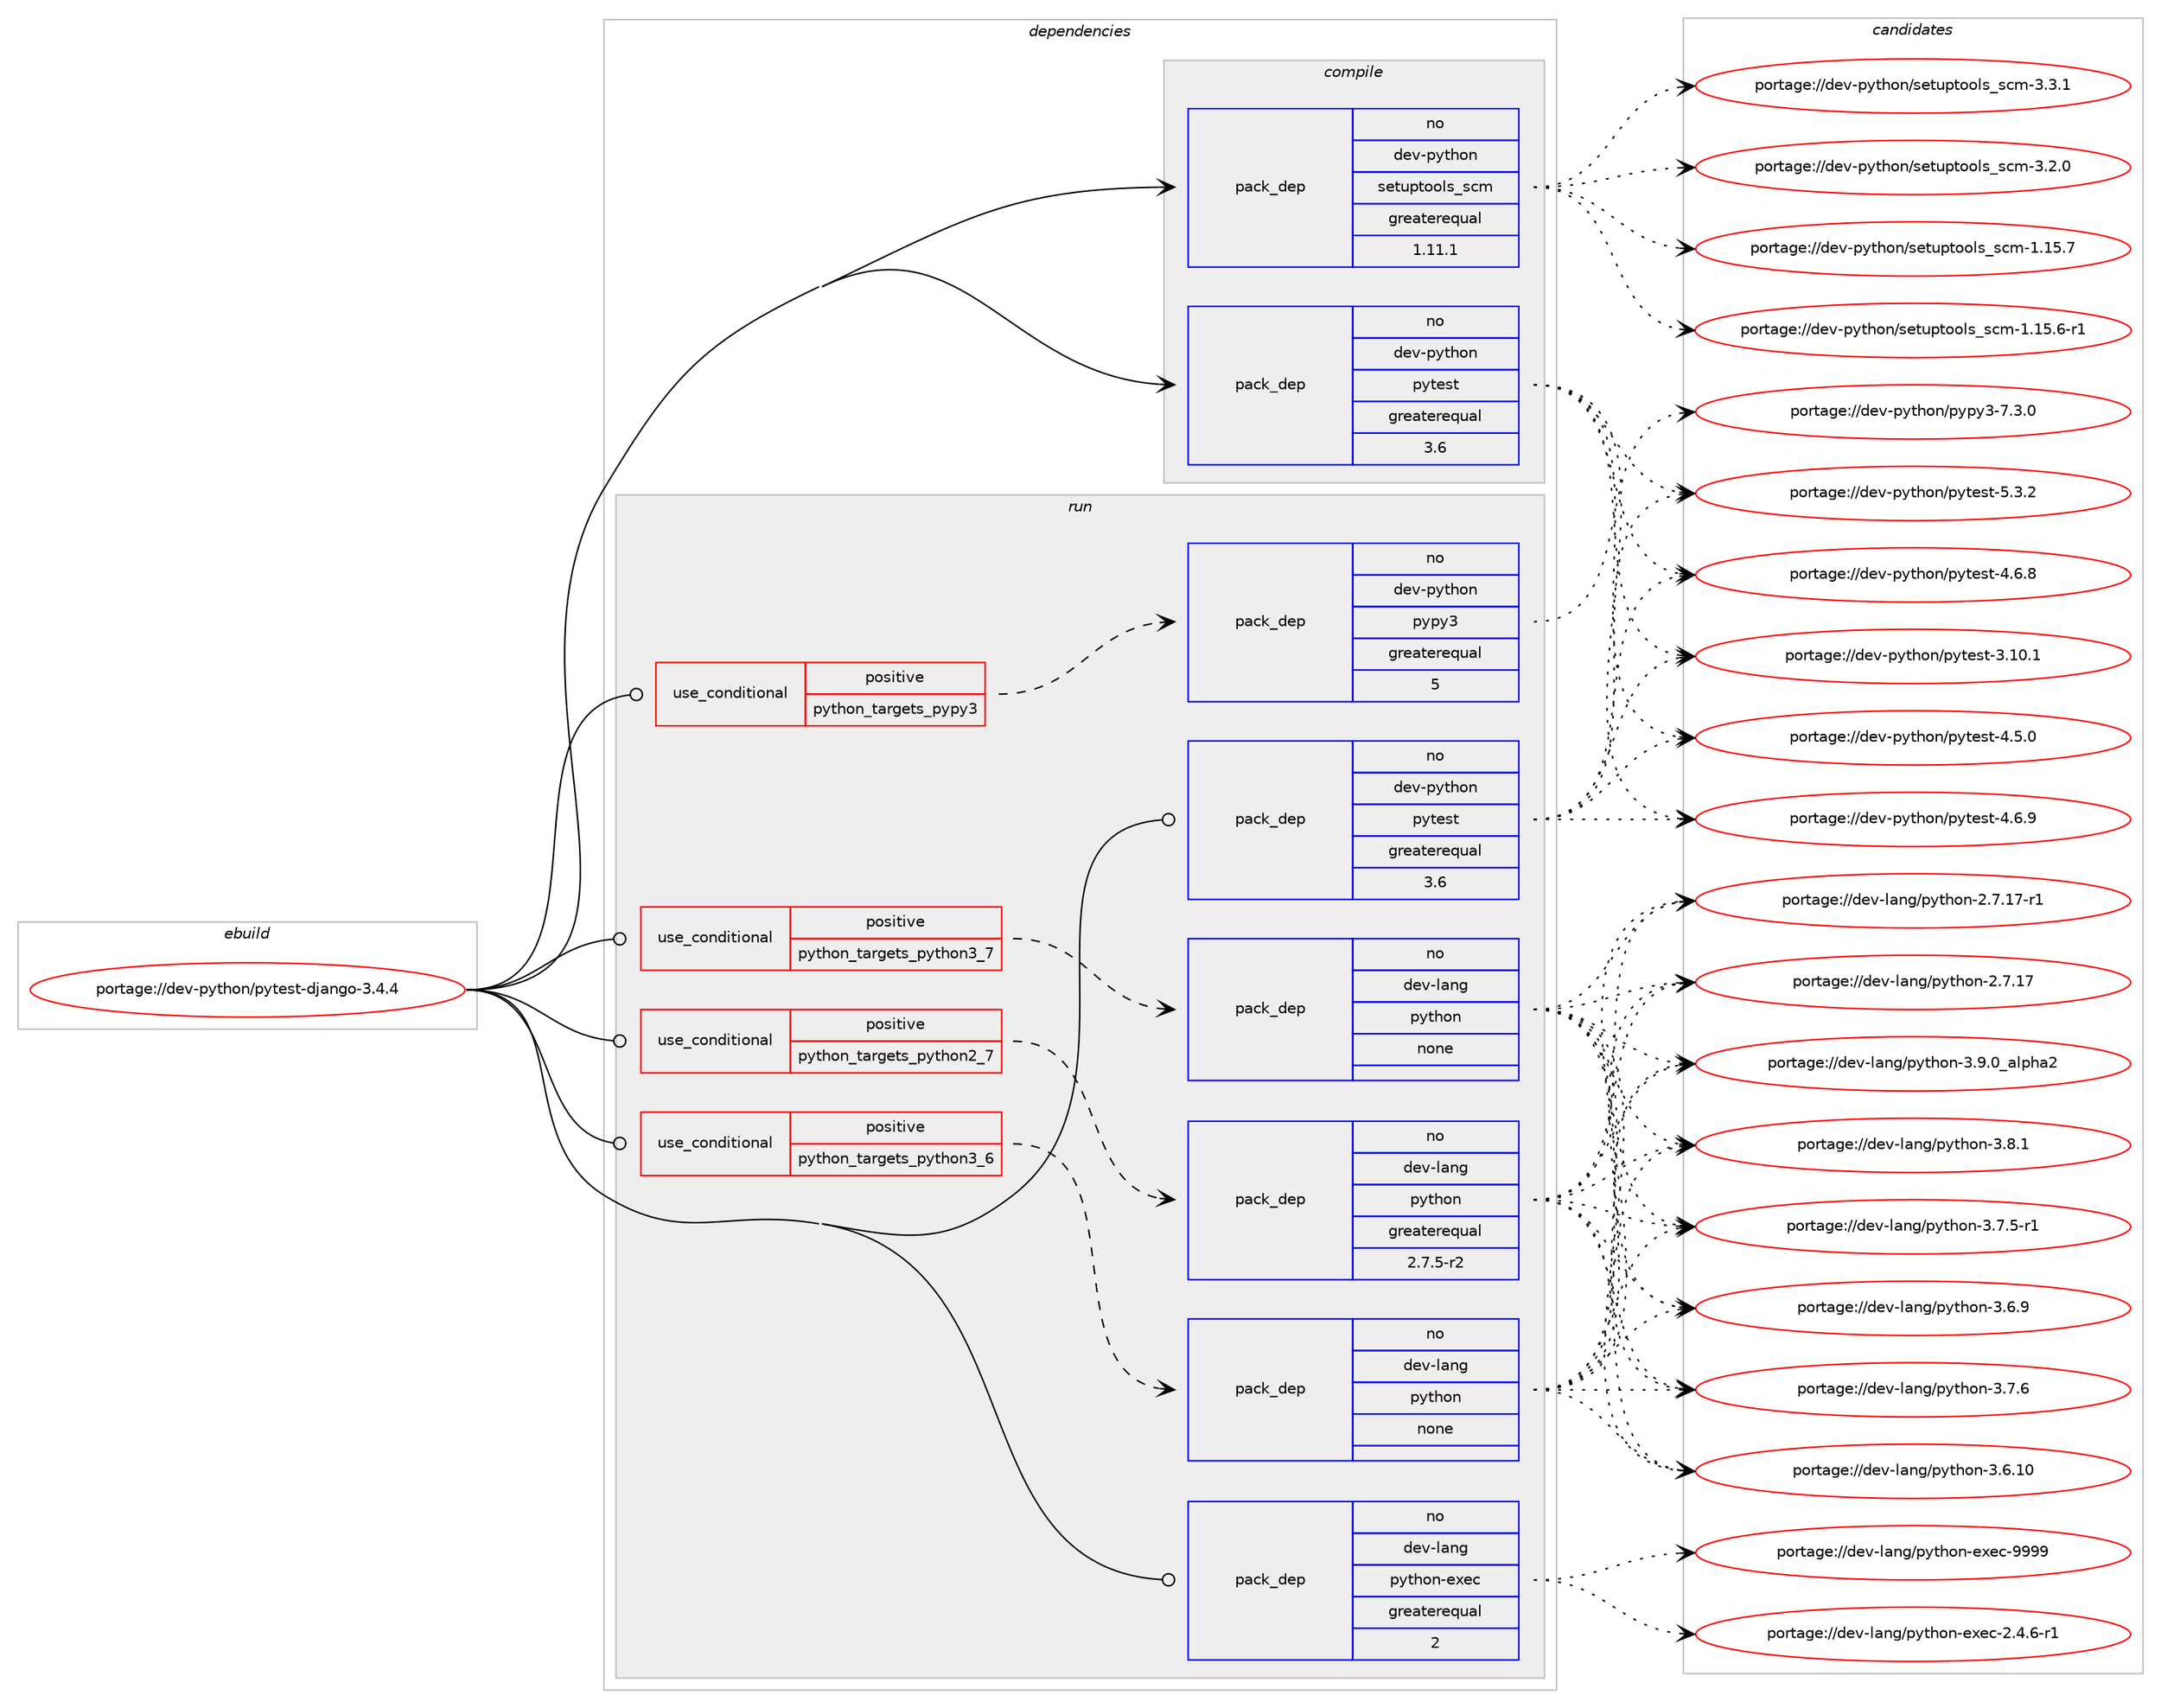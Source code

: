 digraph prolog {

# *************
# Graph options
# *************

newrank=true;
concentrate=true;
compound=true;
graph [rankdir=LR,fontname=Helvetica,fontsize=10,ranksep=1.5];#, ranksep=2.5, nodesep=0.2];
edge  [arrowhead=vee];
node  [fontname=Helvetica,fontsize=10];

# **********
# The ebuild
# **********

subgraph cluster_leftcol {
color=gray;
label=<<i>ebuild</i>>;
id [label="portage://dev-python/pytest-django-3.4.4", color=red, width=4, href="../dev-python/pytest-django-3.4.4.svg"];
}

# ****************
# The dependencies
# ****************

subgraph cluster_midcol {
color=gray;
label=<<i>dependencies</i>>;
subgraph cluster_compile {
fillcolor="#eeeeee";
style=filled;
label=<<i>compile</i>>;
subgraph pack321100 {
dependency434378 [label=<<TABLE BORDER="0" CELLBORDER="1" CELLSPACING="0" CELLPADDING="4" WIDTH="220"><TR><TD ROWSPAN="6" CELLPADDING="30">pack_dep</TD></TR><TR><TD WIDTH="110">no</TD></TR><TR><TD>dev-python</TD></TR><TR><TD>pytest</TD></TR><TR><TD>greaterequal</TD></TR><TR><TD>3.6</TD></TR></TABLE>>, shape=none, color=blue];
}
id:e -> dependency434378:w [weight=20,style="solid",arrowhead="vee"];
subgraph pack321101 {
dependency434379 [label=<<TABLE BORDER="0" CELLBORDER="1" CELLSPACING="0" CELLPADDING="4" WIDTH="220"><TR><TD ROWSPAN="6" CELLPADDING="30">pack_dep</TD></TR><TR><TD WIDTH="110">no</TD></TR><TR><TD>dev-python</TD></TR><TR><TD>setuptools_scm</TD></TR><TR><TD>greaterequal</TD></TR><TR><TD>1.11.1</TD></TR></TABLE>>, shape=none, color=blue];
}
id:e -> dependency434379:w [weight=20,style="solid",arrowhead="vee"];
}
subgraph cluster_compileandrun {
fillcolor="#eeeeee";
style=filled;
label=<<i>compile and run</i>>;
}
subgraph cluster_run {
fillcolor="#eeeeee";
style=filled;
label=<<i>run</i>>;
subgraph cond108357 {
dependency434380 [label=<<TABLE BORDER="0" CELLBORDER="1" CELLSPACING="0" CELLPADDING="4"><TR><TD ROWSPAN="3" CELLPADDING="10">use_conditional</TD></TR><TR><TD>positive</TD></TR><TR><TD>python_targets_pypy3</TD></TR></TABLE>>, shape=none, color=red];
subgraph pack321102 {
dependency434381 [label=<<TABLE BORDER="0" CELLBORDER="1" CELLSPACING="0" CELLPADDING="4" WIDTH="220"><TR><TD ROWSPAN="6" CELLPADDING="30">pack_dep</TD></TR><TR><TD WIDTH="110">no</TD></TR><TR><TD>dev-python</TD></TR><TR><TD>pypy3</TD></TR><TR><TD>greaterequal</TD></TR><TR><TD>5</TD></TR></TABLE>>, shape=none, color=blue];
}
dependency434380:e -> dependency434381:w [weight=20,style="dashed",arrowhead="vee"];
}
id:e -> dependency434380:w [weight=20,style="solid",arrowhead="odot"];
subgraph cond108358 {
dependency434382 [label=<<TABLE BORDER="0" CELLBORDER="1" CELLSPACING="0" CELLPADDING="4"><TR><TD ROWSPAN="3" CELLPADDING="10">use_conditional</TD></TR><TR><TD>positive</TD></TR><TR><TD>python_targets_python2_7</TD></TR></TABLE>>, shape=none, color=red];
subgraph pack321103 {
dependency434383 [label=<<TABLE BORDER="0" CELLBORDER="1" CELLSPACING="0" CELLPADDING="4" WIDTH="220"><TR><TD ROWSPAN="6" CELLPADDING="30">pack_dep</TD></TR><TR><TD WIDTH="110">no</TD></TR><TR><TD>dev-lang</TD></TR><TR><TD>python</TD></TR><TR><TD>greaterequal</TD></TR><TR><TD>2.7.5-r2</TD></TR></TABLE>>, shape=none, color=blue];
}
dependency434382:e -> dependency434383:w [weight=20,style="dashed",arrowhead="vee"];
}
id:e -> dependency434382:w [weight=20,style="solid",arrowhead="odot"];
subgraph cond108359 {
dependency434384 [label=<<TABLE BORDER="0" CELLBORDER="1" CELLSPACING="0" CELLPADDING="4"><TR><TD ROWSPAN="3" CELLPADDING="10">use_conditional</TD></TR><TR><TD>positive</TD></TR><TR><TD>python_targets_python3_6</TD></TR></TABLE>>, shape=none, color=red];
subgraph pack321104 {
dependency434385 [label=<<TABLE BORDER="0" CELLBORDER="1" CELLSPACING="0" CELLPADDING="4" WIDTH="220"><TR><TD ROWSPAN="6" CELLPADDING="30">pack_dep</TD></TR><TR><TD WIDTH="110">no</TD></TR><TR><TD>dev-lang</TD></TR><TR><TD>python</TD></TR><TR><TD>none</TD></TR><TR><TD></TD></TR></TABLE>>, shape=none, color=blue];
}
dependency434384:e -> dependency434385:w [weight=20,style="dashed",arrowhead="vee"];
}
id:e -> dependency434384:w [weight=20,style="solid",arrowhead="odot"];
subgraph cond108360 {
dependency434386 [label=<<TABLE BORDER="0" CELLBORDER="1" CELLSPACING="0" CELLPADDING="4"><TR><TD ROWSPAN="3" CELLPADDING="10">use_conditional</TD></TR><TR><TD>positive</TD></TR><TR><TD>python_targets_python3_7</TD></TR></TABLE>>, shape=none, color=red];
subgraph pack321105 {
dependency434387 [label=<<TABLE BORDER="0" CELLBORDER="1" CELLSPACING="0" CELLPADDING="4" WIDTH="220"><TR><TD ROWSPAN="6" CELLPADDING="30">pack_dep</TD></TR><TR><TD WIDTH="110">no</TD></TR><TR><TD>dev-lang</TD></TR><TR><TD>python</TD></TR><TR><TD>none</TD></TR><TR><TD></TD></TR></TABLE>>, shape=none, color=blue];
}
dependency434386:e -> dependency434387:w [weight=20,style="dashed",arrowhead="vee"];
}
id:e -> dependency434386:w [weight=20,style="solid",arrowhead="odot"];
subgraph pack321106 {
dependency434388 [label=<<TABLE BORDER="0" CELLBORDER="1" CELLSPACING="0" CELLPADDING="4" WIDTH="220"><TR><TD ROWSPAN="6" CELLPADDING="30">pack_dep</TD></TR><TR><TD WIDTH="110">no</TD></TR><TR><TD>dev-lang</TD></TR><TR><TD>python-exec</TD></TR><TR><TD>greaterequal</TD></TR><TR><TD>2</TD></TR></TABLE>>, shape=none, color=blue];
}
id:e -> dependency434388:w [weight=20,style="solid",arrowhead="odot"];
subgraph pack321107 {
dependency434389 [label=<<TABLE BORDER="0" CELLBORDER="1" CELLSPACING="0" CELLPADDING="4" WIDTH="220"><TR><TD ROWSPAN="6" CELLPADDING="30">pack_dep</TD></TR><TR><TD WIDTH="110">no</TD></TR><TR><TD>dev-python</TD></TR><TR><TD>pytest</TD></TR><TR><TD>greaterequal</TD></TR><TR><TD>3.6</TD></TR></TABLE>>, shape=none, color=blue];
}
id:e -> dependency434389:w [weight=20,style="solid",arrowhead="odot"];
}
}

# **************
# The candidates
# **************

subgraph cluster_choices {
rank=same;
color=gray;
label=<<i>candidates</i>>;

subgraph choice321100 {
color=black;
nodesep=1;
choice1001011184511212111610411111047112121116101115116455346514650 [label="portage://dev-python/pytest-5.3.2", color=red, width=4,href="../dev-python/pytest-5.3.2.svg"];
choice1001011184511212111610411111047112121116101115116455246544657 [label="portage://dev-python/pytest-4.6.9", color=red, width=4,href="../dev-python/pytest-4.6.9.svg"];
choice1001011184511212111610411111047112121116101115116455246544656 [label="portage://dev-python/pytest-4.6.8", color=red, width=4,href="../dev-python/pytest-4.6.8.svg"];
choice1001011184511212111610411111047112121116101115116455246534648 [label="portage://dev-python/pytest-4.5.0", color=red, width=4,href="../dev-python/pytest-4.5.0.svg"];
choice100101118451121211161041111104711212111610111511645514649484649 [label="portage://dev-python/pytest-3.10.1", color=red, width=4,href="../dev-python/pytest-3.10.1.svg"];
dependency434378:e -> choice1001011184511212111610411111047112121116101115116455346514650:w [style=dotted,weight="100"];
dependency434378:e -> choice1001011184511212111610411111047112121116101115116455246544657:w [style=dotted,weight="100"];
dependency434378:e -> choice1001011184511212111610411111047112121116101115116455246544656:w [style=dotted,weight="100"];
dependency434378:e -> choice1001011184511212111610411111047112121116101115116455246534648:w [style=dotted,weight="100"];
dependency434378:e -> choice100101118451121211161041111104711212111610111511645514649484649:w [style=dotted,weight="100"];
}
subgraph choice321101 {
color=black;
nodesep=1;
choice10010111845112121116104111110471151011161171121161111111081159511599109455146514649 [label="portage://dev-python/setuptools_scm-3.3.1", color=red, width=4,href="../dev-python/setuptools_scm-3.3.1.svg"];
choice10010111845112121116104111110471151011161171121161111111081159511599109455146504648 [label="portage://dev-python/setuptools_scm-3.2.0", color=red, width=4,href="../dev-python/setuptools_scm-3.2.0.svg"];
choice1001011184511212111610411111047115101116117112116111111108115951159910945494649534655 [label="portage://dev-python/setuptools_scm-1.15.7", color=red, width=4,href="../dev-python/setuptools_scm-1.15.7.svg"];
choice10010111845112121116104111110471151011161171121161111111081159511599109454946495346544511449 [label="portage://dev-python/setuptools_scm-1.15.6-r1", color=red, width=4,href="../dev-python/setuptools_scm-1.15.6-r1.svg"];
dependency434379:e -> choice10010111845112121116104111110471151011161171121161111111081159511599109455146514649:w [style=dotted,weight="100"];
dependency434379:e -> choice10010111845112121116104111110471151011161171121161111111081159511599109455146504648:w [style=dotted,weight="100"];
dependency434379:e -> choice1001011184511212111610411111047115101116117112116111111108115951159910945494649534655:w [style=dotted,weight="100"];
dependency434379:e -> choice10010111845112121116104111110471151011161171121161111111081159511599109454946495346544511449:w [style=dotted,weight="100"];
}
subgraph choice321102 {
color=black;
nodesep=1;
choice100101118451121211161041111104711212111212151455546514648 [label="portage://dev-python/pypy3-7.3.0", color=red, width=4,href="../dev-python/pypy3-7.3.0.svg"];
dependency434381:e -> choice100101118451121211161041111104711212111212151455546514648:w [style=dotted,weight="100"];
}
subgraph choice321103 {
color=black;
nodesep=1;
choice10010111845108971101034711212111610411111045514657464895971081121049750 [label="portage://dev-lang/python-3.9.0_alpha2", color=red, width=4,href="../dev-lang/python-3.9.0_alpha2.svg"];
choice100101118451089711010347112121116104111110455146564649 [label="portage://dev-lang/python-3.8.1", color=red, width=4,href="../dev-lang/python-3.8.1.svg"];
choice100101118451089711010347112121116104111110455146554654 [label="portage://dev-lang/python-3.7.6", color=red, width=4,href="../dev-lang/python-3.7.6.svg"];
choice1001011184510897110103471121211161041111104551465546534511449 [label="portage://dev-lang/python-3.7.5-r1", color=red, width=4,href="../dev-lang/python-3.7.5-r1.svg"];
choice100101118451089711010347112121116104111110455146544657 [label="portage://dev-lang/python-3.6.9", color=red, width=4,href="../dev-lang/python-3.6.9.svg"];
choice10010111845108971101034711212111610411111045514654464948 [label="portage://dev-lang/python-3.6.10", color=red, width=4,href="../dev-lang/python-3.6.10.svg"];
choice100101118451089711010347112121116104111110455046554649554511449 [label="portage://dev-lang/python-2.7.17-r1", color=red, width=4,href="../dev-lang/python-2.7.17-r1.svg"];
choice10010111845108971101034711212111610411111045504655464955 [label="portage://dev-lang/python-2.7.17", color=red, width=4,href="../dev-lang/python-2.7.17.svg"];
dependency434383:e -> choice10010111845108971101034711212111610411111045514657464895971081121049750:w [style=dotted,weight="100"];
dependency434383:e -> choice100101118451089711010347112121116104111110455146564649:w [style=dotted,weight="100"];
dependency434383:e -> choice100101118451089711010347112121116104111110455146554654:w [style=dotted,weight="100"];
dependency434383:e -> choice1001011184510897110103471121211161041111104551465546534511449:w [style=dotted,weight="100"];
dependency434383:e -> choice100101118451089711010347112121116104111110455146544657:w [style=dotted,weight="100"];
dependency434383:e -> choice10010111845108971101034711212111610411111045514654464948:w [style=dotted,weight="100"];
dependency434383:e -> choice100101118451089711010347112121116104111110455046554649554511449:w [style=dotted,weight="100"];
dependency434383:e -> choice10010111845108971101034711212111610411111045504655464955:w [style=dotted,weight="100"];
}
subgraph choice321104 {
color=black;
nodesep=1;
choice10010111845108971101034711212111610411111045514657464895971081121049750 [label="portage://dev-lang/python-3.9.0_alpha2", color=red, width=4,href="../dev-lang/python-3.9.0_alpha2.svg"];
choice100101118451089711010347112121116104111110455146564649 [label="portage://dev-lang/python-3.8.1", color=red, width=4,href="../dev-lang/python-3.8.1.svg"];
choice100101118451089711010347112121116104111110455146554654 [label="portage://dev-lang/python-3.7.6", color=red, width=4,href="../dev-lang/python-3.7.6.svg"];
choice1001011184510897110103471121211161041111104551465546534511449 [label="portage://dev-lang/python-3.7.5-r1", color=red, width=4,href="../dev-lang/python-3.7.5-r1.svg"];
choice100101118451089711010347112121116104111110455146544657 [label="portage://dev-lang/python-3.6.9", color=red, width=4,href="../dev-lang/python-3.6.9.svg"];
choice10010111845108971101034711212111610411111045514654464948 [label="portage://dev-lang/python-3.6.10", color=red, width=4,href="../dev-lang/python-3.6.10.svg"];
choice100101118451089711010347112121116104111110455046554649554511449 [label="portage://dev-lang/python-2.7.17-r1", color=red, width=4,href="../dev-lang/python-2.7.17-r1.svg"];
choice10010111845108971101034711212111610411111045504655464955 [label="portage://dev-lang/python-2.7.17", color=red, width=4,href="../dev-lang/python-2.7.17.svg"];
dependency434385:e -> choice10010111845108971101034711212111610411111045514657464895971081121049750:w [style=dotted,weight="100"];
dependency434385:e -> choice100101118451089711010347112121116104111110455146564649:w [style=dotted,weight="100"];
dependency434385:e -> choice100101118451089711010347112121116104111110455146554654:w [style=dotted,weight="100"];
dependency434385:e -> choice1001011184510897110103471121211161041111104551465546534511449:w [style=dotted,weight="100"];
dependency434385:e -> choice100101118451089711010347112121116104111110455146544657:w [style=dotted,weight="100"];
dependency434385:e -> choice10010111845108971101034711212111610411111045514654464948:w [style=dotted,weight="100"];
dependency434385:e -> choice100101118451089711010347112121116104111110455046554649554511449:w [style=dotted,weight="100"];
dependency434385:e -> choice10010111845108971101034711212111610411111045504655464955:w [style=dotted,weight="100"];
}
subgraph choice321105 {
color=black;
nodesep=1;
choice10010111845108971101034711212111610411111045514657464895971081121049750 [label="portage://dev-lang/python-3.9.0_alpha2", color=red, width=4,href="../dev-lang/python-3.9.0_alpha2.svg"];
choice100101118451089711010347112121116104111110455146564649 [label="portage://dev-lang/python-3.8.1", color=red, width=4,href="../dev-lang/python-3.8.1.svg"];
choice100101118451089711010347112121116104111110455146554654 [label="portage://dev-lang/python-3.7.6", color=red, width=4,href="../dev-lang/python-3.7.6.svg"];
choice1001011184510897110103471121211161041111104551465546534511449 [label="portage://dev-lang/python-3.7.5-r1", color=red, width=4,href="../dev-lang/python-3.7.5-r1.svg"];
choice100101118451089711010347112121116104111110455146544657 [label="portage://dev-lang/python-3.6.9", color=red, width=4,href="../dev-lang/python-3.6.9.svg"];
choice10010111845108971101034711212111610411111045514654464948 [label="portage://dev-lang/python-3.6.10", color=red, width=4,href="../dev-lang/python-3.6.10.svg"];
choice100101118451089711010347112121116104111110455046554649554511449 [label="portage://dev-lang/python-2.7.17-r1", color=red, width=4,href="../dev-lang/python-2.7.17-r1.svg"];
choice10010111845108971101034711212111610411111045504655464955 [label="portage://dev-lang/python-2.7.17", color=red, width=4,href="../dev-lang/python-2.7.17.svg"];
dependency434387:e -> choice10010111845108971101034711212111610411111045514657464895971081121049750:w [style=dotted,weight="100"];
dependency434387:e -> choice100101118451089711010347112121116104111110455146564649:w [style=dotted,weight="100"];
dependency434387:e -> choice100101118451089711010347112121116104111110455146554654:w [style=dotted,weight="100"];
dependency434387:e -> choice1001011184510897110103471121211161041111104551465546534511449:w [style=dotted,weight="100"];
dependency434387:e -> choice100101118451089711010347112121116104111110455146544657:w [style=dotted,weight="100"];
dependency434387:e -> choice10010111845108971101034711212111610411111045514654464948:w [style=dotted,weight="100"];
dependency434387:e -> choice100101118451089711010347112121116104111110455046554649554511449:w [style=dotted,weight="100"];
dependency434387:e -> choice10010111845108971101034711212111610411111045504655464955:w [style=dotted,weight="100"];
}
subgraph choice321106 {
color=black;
nodesep=1;
choice10010111845108971101034711212111610411111045101120101994557575757 [label="portage://dev-lang/python-exec-9999", color=red, width=4,href="../dev-lang/python-exec-9999.svg"];
choice10010111845108971101034711212111610411111045101120101994550465246544511449 [label="portage://dev-lang/python-exec-2.4.6-r1", color=red, width=4,href="../dev-lang/python-exec-2.4.6-r1.svg"];
dependency434388:e -> choice10010111845108971101034711212111610411111045101120101994557575757:w [style=dotted,weight="100"];
dependency434388:e -> choice10010111845108971101034711212111610411111045101120101994550465246544511449:w [style=dotted,weight="100"];
}
subgraph choice321107 {
color=black;
nodesep=1;
choice1001011184511212111610411111047112121116101115116455346514650 [label="portage://dev-python/pytest-5.3.2", color=red, width=4,href="../dev-python/pytest-5.3.2.svg"];
choice1001011184511212111610411111047112121116101115116455246544657 [label="portage://dev-python/pytest-4.6.9", color=red, width=4,href="../dev-python/pytest-4.6.9.svg"];
choice1001011184511212111610411111047112121116101115116455246544656 [label="portage://dev-python/pytest-4.6.8", color=red, width=4,href="../dev-python/pytest-4.6.8.svg"];
choice1001011184511212111610411111047112121116101115116455246534648 [label="portage://dev-python/pytest-4.5.0", color=red, width=4,href="../dev-python/pytest-4.5.0.svg"];
choice100101118451121211161041111104711212111610111511645514649484649 [label="portage://dev-python/pytest-3.10.1", color=red, width=4,href="../dev-python/pytest-3.10.1.svg"];
dependency434389:e -> choice1001011184511212111610411111047112121116101115116455346514650:w [style=dotted,weight="100"];
dependency434389:e -> choice1001011184511212111610411111047112121116101115116455246544657:w [style=dotted,weight="100"];
dependency434389:e -> choice1001011184511212111610411111047112121116101115116455246544656:w [style=dotted,weight="100"];
dependency434389:e -> choice1001011184511212111610411111047112121116101115116455246534648:w [style=dotted,weight="100"];
dependency434389:e -> choice100101118451121211161041111104711212111610111511645514649484649:w [style=dotted,weight="100"];
}
}

}
